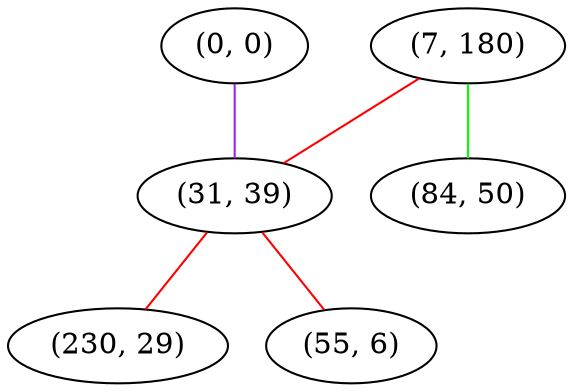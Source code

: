 graph "" {
"(7, 180)";
"(0, 0)";
"(31, 39)";
"(230, 29)";
"(84, 50)";
"(55, 6)";
"(7, 180)" -- "(84, 50)"  [color=green, key=0, weight=2];
"(7, 180)" -- "(31, 39)"  [color=red, key=0, weight=1];
"(0, 0)" -- "(31, 39)"  [color=purple, key=0, weight=4];
"(31, 39)" -- "(55, 6)"  [color=red, key=0, weight=1];
"(31, 39)" -- "(230, 29)"  [color=red, key=0, weight=1];
}
